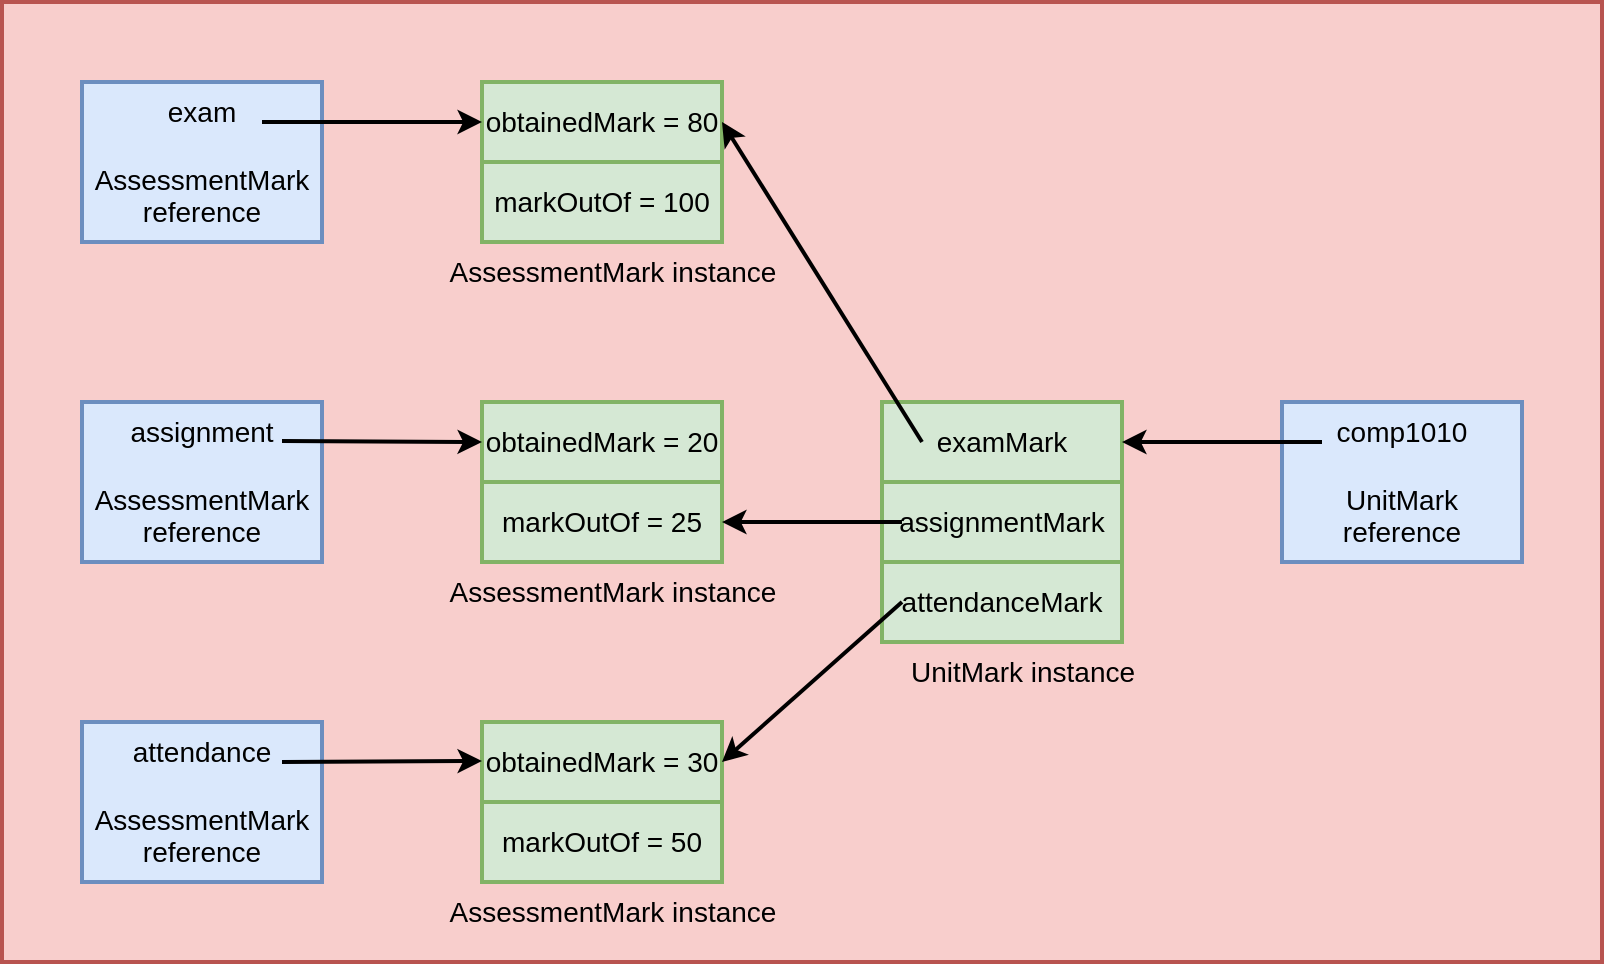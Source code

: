 <mxfile version="24.7.10">
  <diagram name="Page-1" id="x1zK1M22pyREYpr27VMv">
    <mxGraphModel dx="1224" dy="1776" grid="1" gridSize="10" guides="1" tooltips="1" connect="1" arrows="1" fold="1" page="1" pageScale="1" pageWidth="850" pageHeight="1100" math="0" shadow="0">
      <root>
        <mxCell id="0" />
        <mxCell id="1" parent="0" />
        <mxCell id="NXEyaD8U_PT2GNpkhTfI-26" value="" style="rounded=0;whiteSpace=wrap;html=1;fillColor=#f8cecc;strokeColor=#b85450;strokeWidth=2;fontSize=14;" vertex="1" parent="1">
          <mxGeometry x="40" width="800" height="480" as="geometry" />
        </mxCell>
        <mxCell id="NXEyaD8U_PT2GNpkhTfI-1" value="exam&lt;div style=&quot;font-size: 14px;&quot;&gt;&lt;br style=&quot;font-size: 14px;&quot;&gt;&lt;/div&gt;&lt;div style=&quot;font-size: 14px;&quot;&gt;AssessmentMark&lt;/div&gt;&lt;div style=&quot;font-size: 14px;&quot;&gt;reference&lt;/div&gt;" style="rounded=0;whiteSpace=wrap;html=1;fillColor=#dae8fc;strokeColor=#6c8ebf;strokeWidth=2;fontSize=14;" vertex="1" parent="1">
          <mxGeometry x="80" y="40" width="120" height="80" as="geometry" />
        </mxCell>
        <mxCell id="NXEyaD8U_PT2GNpkhTfI-2" value="attendance&lt;div style=&quot;font-size: 14px;&quot;&gt;&lt;br style=&quot;font-size: 14px;&quot;&gt;&lt;/div&gt;&lt;div style=&quot;font-size: 14px;&quot;&gt;AssessmentMark&lt;/div&gt;&lt;div style=&quot;font-size: 14px;&quot;&gt;reference&lt;/div&gt;" style="rounded=0;whiteSpace=wrap;html=1;fillColor=#dae8fc;strokeColor=#6c8ebf;strokeWidth=2;fontSize=14;" vertex="1" parent="1">
          <mxGeometry x="80" y="360" width="120" height="80" as="geometry" />
        </mxCell>
        <mxCell id="NXEyaD8U_PT2GNpkhTfI-3" value="assignment&lt;div style=&quot;font-size: 14px;&quot;&gt;&lt;br style=&quot;font-size: 14px;&quot;&gt;&lt;/div&gt;&lt;div style=&quot;font-size: 14px;&quot;&gt;AssessmentMark&lt;/div&gt;&lt;div style=&quot;font-size: 14px;&quot;&gt;reference&lt;/div&gt;" style="rounded=0;whiteSpace=wrap;html=1;fillColor=#dae8fc;strokeColor=#6c8ebf;strokeWidth=2;fontSize=14;" vertex="1" parent="1">
          <mxGeometry x="80" y="200" width="120" height="80" as="geometry" />
        </mxCell>
        <mxCell id="NXEyaD8U_PT2GNpkhTfI-4" value="comp1010&lt;div style=&quot;font-size: 14px;&quot;&gt;&lt;br style=&quot;font-size: 14px;&quot;&gt;&lt;/div&gt;&lt;div style=&quot;font-size: 14px;&quot;&gt;UnitMark&lt;/div&gt;&lt;div style=&quot;font-size: 14px;&quot;&gt;reference&lt;/div&gt;" style="rounded=0;whiteSpace=wrap;html=1;fillColor=#dae8fc;strokeColor=#6c8ebf;strokeWidth=2;fontSize=14;" vertex="1" parent="1">
          <mxGeometry x="680" y="200" width="120" height="80" as="geometry" />
        </mxCell>
        <mxCell id="NXEyaD8U_PT2GNpkhTfI-5" value="obtainedMark = 80" style="rounded=0;whiteSpace=wrap;html=1;fillColor=#d5e8d4;strokeColor=#82b366;strokeWidth=2;fontSize=14;" vertex="1" parent="1">
          <mxGeometry x="280" y="40" width="120" height="40" as="geometry" />
        </mxCell>
        <mxCell id="NXEyaD8U_PT2GNpkhTfI-6" value="markOutOf = 100" style="rounded=0;whiteSpace=wrap;html=1;fillColor=#d5e8d4;strokeColor=#82b366;strokeWidth=2;fontSize=14;" vertex="1" parent="1">
          <mxGeometry x="280" y="80" width="120" height="40" as="geometry" />
        </mxCell>
        <mxCell id="NXEyaD8U_PT2GNpkhTfI-7" value="AssessmentMark instance" style="text;html=1;align=center;verticalAlign=middle;resizable=0;points=[];autosize=1;strokeColor=none;fillColor=none;strokeWidth=2;fontSize=14;" vertex="1" parent="1">
          <mxGeometry x="250" y="120" width="190" height="30" as="geometry" />
        </mxCell>
        <mxCell id="NXEyaD8U_PT2GNpkhTfI-8" value="obtainedMark = 20" style="rounded=0;whiteSpace=wrap;html=1;fillColor=#d5e8d4;strokeColor=#82b366;strokeWidth=2;fontSize=14;" vertex="1" parent="1">
          <mxGeometry x="280" y="200" width="120" height="40" as="geometry" />
        </mxCell>
        <mxCell id="NXEyaD8U_PT2GNpkhTfI-9" value="markOutOf = 25" style="rounded=0;whiteSpace=wrap;html=1;fillColor=#d5e8d4;strokeColor=#82b366;strokeWidth=2;fontSize=14;" vertex="1" parent="1">
          <mxGeometry x="280" y="240" width="120" height="40" as="geometry" />
        </mxCell>
        <mxCell id="NXEyaD8U_PT2GNpkhTfI-10" value="AssessmentMark instance" style="text;html=1;align=center;verticalAlign=middle;resizable=0;points=[];autosize=1;strokeColor=none;fillColor=none;strokeWidth=2;fontSize=14;" vertex="1" parent="1">
          <mxGeometry x="250" y="280" width="190" height="30" as="geometry" />
        </mxCell>
        <mxCell id="NXEyaD8U_PT2GNpkhTfI-11" value="obtainedMark = 30" style="rounded=0;whiteSpace=wrap;html=1;fillColor=#d5e8d4;strokeColor=#82b366;strokeWidth=2;fontSize=14;" vertex="1" parent="1">
          <mxGeometry x="280" y="360" width="120" height="40" as="geometry" />
        </mxCell>
        <mxCell id="NXEyaD8U_PT2GNpkhTfI-12" value="markOutOf = 50" style="rounded=0;whiteSpace=wrap;html=1;fillColor=#d5e8d4;strokeColor=#82b366;strokeWidth=2;fontSize=14;" vertex="1" parent="1">
          <mxGeometry x="280" y="400" width="120" height="40" as="geometry" />
        </mxCell>
        <mxCell id="NXEyaD8U_PT2GNpkhTfI-13" value="AssessmentMark instance" style="text;html=1;align=center;verticalAlign=middle;resizable=0;points=[];autosize=1;strokeColor=none;fillColor=none;strokeWidth=2;fontSize=14;" vertex="1" parent="1">
          <mxGeometry x="250" y="440" width="190" height="30" as="geometry" />
        </mxCell>
        <mxCell id="NXEyaD8U_PT2GNpkhTfI-14" value="examMark" style="rounded=0;whiteSpace=wrap;html=1;fillColor=#d5e8d4;strokeColor=#82b366;strokeWidth=2;fontSize=14;" vertex="1" parent="1">
          <mxGeometry x="480" y="200" width="120" height="40" as="geometry" />
        </mxCell>
        <mxCell id="NXEyaD8U_PT2GNpkhTfI-15" value="assignmentMark" style="rounded=0;whiteSpace=wrap;html=1;fillColor=#d5e8d4;strokeColor=#82b366;strokeWidth=2;fontSize=14;" vertex="1" parent="1">
          <mxGeometry x="480" y="240" width="120" height="40" as="geometry" />
        </mxCell>
        <mxCell id="NXEyaD8U_PT2GNpkhTfI-16" value="UnitMark instance" style="text;html=1;align=center;verticalAlign=middle;resizable=0;points=[];autosize=1;strokeColor=none;fillColor=none;strokeWidth=2;fontSize=14;" vertex="1" parent="1">
          <mxGeometry x="480" y="320" width="140" height="30" as="geometry" />
        </mxCell>
        <mxCell id="NXEyaD8U_PT2GNpkhTfI-18" value="attendanceMark" style="rounded=0;whiteSpace=wrap;html=1;fillColor=#d5e8d4;strokeColor=#82b366;strokeWidth=2;fontSize=14;" vertex="1" parent="1">
          <mxGeometry x="480" y="280" width="120" height="40" as="geometry" />
        </mxCell>
        <mxCell id="NXEyaD8U_PT2GNpkhTfI-19" value="" style="endArrow=classic;html=1;rounded=0;entryX=1;entryY=0.5;entryDx=0;entryDy=0;strokeWidth=2;fontSize=14;" edge="1" parent="1" target="NXEyaD8U_PT2GNpkhTfI-14">
          <mxGeometry width="50" height="50" relative="1" as="geometry">
            <mxPoint x="700" y="220" as="sourcePoint" />
            <mxPoint x="750" y="170" as="targetPoint" />
          </mxGeometry>
        </mxCell>
        <mxCell id="NXEyaD8U_PT2GNpkhTfI-20" value="" style="endArrow=classic;html=1;rounded=0;entryX=0;entryY=0.5;entryDx=0;entryDy=0;strokeWidth=2;fontSize=14;" edge="1" parent="1" target="NXEyaD8U_PT2GNpkhTfI-5">
          <mxGeometry width="50" height="50" relative="1" as="geometry">
            <mxPoint x="170" y="60" as="sourcePoint" />
            <mxPoint x="220" y="10" as="targetPoint" />
          </mxGeometry>
        </mxCell>
        <mxCell id="NXEyaD8U_PT2GNpkhTfI-21" value="" style="endArrow=classic;html=1;rounded=0;entryX=0;entryY=0.5;entryDx=0;entryDy=0;strokeWidth=2;fontSize=14;" edge="1" parent="1" target="NXEyaD8U_PT2GNpkhTfI-8">
          <mxGeometry width="50" height="50" relative="1" as="geometry">
            <mxPoint x="180" y="219.5" as="sourcePoint" />
            <mxPoint x="290" y="219.5" as="targetPoint" />
          </mxGeometry>
        </mxCell>
        <mxCell id="NXEyaD8U_PT2GNpkhTfI-22" value="" style="endArrow=classic;html=1;rounded=0;entryX=0;entryY=0.5;entryDx=0;entryDy=0;strokeWidth=2;fontSize=14;" edge="1" parent="1">
          <mxGeometry width="50" height="50" relative="1" as="geometry">
            <mxPoint x="180" y="380" as="sourcePoint" />
            <mxPoint x="280" y="379.5" as="targetPoint" />
          </mxGeometry>
        </mxCell>
        <mxCell id="NXEyaD8U_PT2GNpkhTfI-23" value="" style="endArrow=classic;html=1;rounded=0;entryX=1;entryY=0.5;entryDx=0;entryDy=0;strokeWidth=2;fontSize=14;" edge="1" parent="1" target="NXEyaD8U_PT2GNpkhTfI-5">
          <mxGeometry width="50" height="50" relative="1" as="geometry">
            <mxPoint x="500" y="220" as="sourcePoint" />
            <mxPoint x="550" y="170" as="targetPoint" />
          </mxGeometry>
        </mxCell>
        <mxCell id="NXEyaD8U_PT2GNpkhTfI-24" value="" style="endArrow=classic;html=1;rounded=0;entryX=1;entryY=0.5;entryDx=0;entryDy=0;strokeWidth=2;fontSize=14;" edge="1" parent="1" target="NXEyaD8U_PT2GNpkhTfI-9">
          <mxGeometry width="50" height="50" relative="1" as="geometry">
            <mxPoint x="490" y="260" as="sourcePoint" />
            <mxPoint x="540" y="210" as="targetPoint" />
          </mxGeometry>
        </mxCell>
        <mxCell id="NXEyaD8U_PT2GNpkhTfI-25" value="" style="endArrow=classic;html=1;rounded=0;entryX=1;entryY=0.5;entryDx=0;entryDy=0;strokeWidth=2;fontSize=14;" edge="1" parent="1" target="NXEyaD8U_PT2GNpkhTfI-11">
          <mxGeometry width="50" height="50" relative="1" as="geometry">
            <mxPoint x="490" y="300" as="sourcePoint" />
            <mxPoint x="540" y="250" as="targetPoint" />
          </mxGeometry>
        </mxCell>
      </root>
    </mxGraphModel>
  </diagram>
</mxfile>
